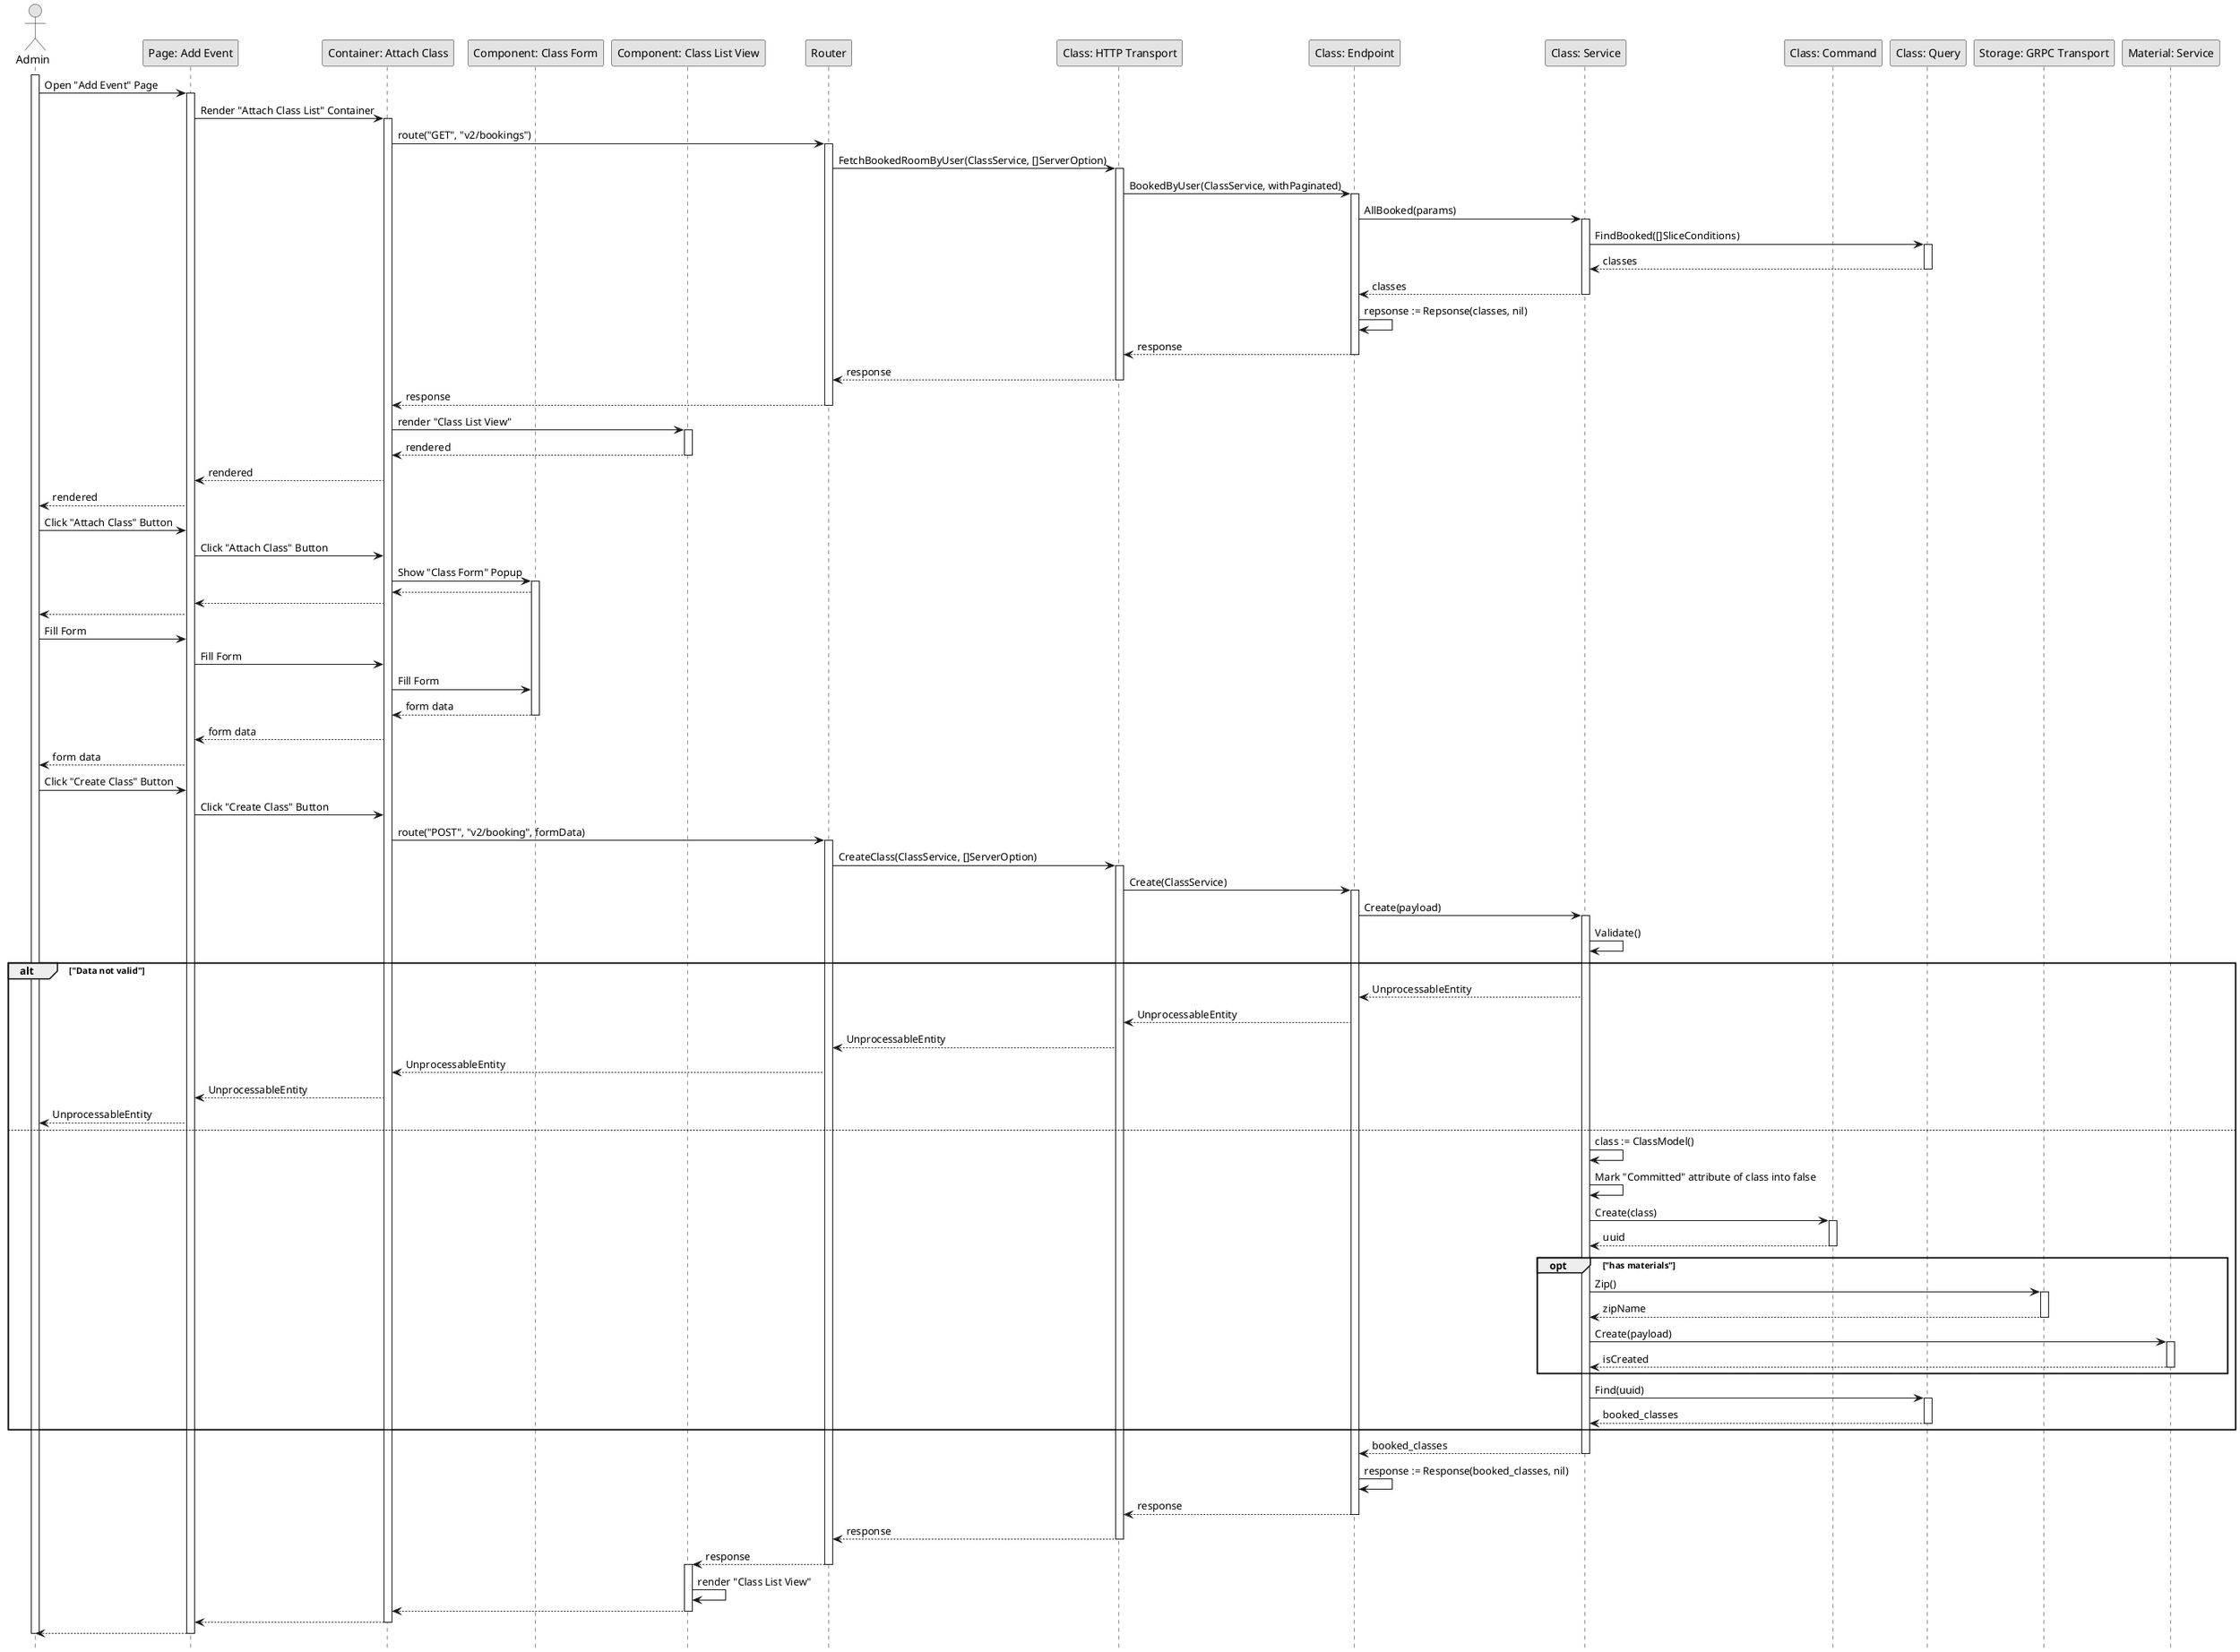 @startuml BookingClass

skinparam Monochrome true
skinparam Shadowing false
hide footbox

actor Admin
participant "Page: Add Event" as AddEventPage
participant "Container: Attach Class" as AttachClassListContainer
participant "Component: Class Form" as ClassForm
participant "Component: Class List View" as ClassListView
participant "Router" as Router
participant "Class: HTTP Transport" as ClassHTTPTransport
participant "Class: Endpoint" as ClassEndpoint
participant "Class: Service" as ClassService
participant "Class: Command" as ClassCommand
participant "Class: Query" as ClassQuery
participant "Storage: GRPC Transport" as StorageGRPCTransport
participant "Material: Service" as MaterialService

activate Admin

Admin->AddEventPage: Open "Add Event" Page
activate AddEventPage
AddEventPage->AttachClassListContainer: Render "Attach Class List" Container
activate AttachClassListContainer
AttachClassListContainer->Router: route("GET", "v2/bookings")
activate Router
Router->ClassHTTPTransport: FetchBookedRoomByUser(ClassService, []ServerOption)
activate ClassHTTPTransport
ClassHTTPTransport->ClassEndpoint: BookedByUser(ClassService, withPaginated)
activate ClassEndpoint
ClassEndpoint->ClassService: AllBooked(params)

activate ClassService
ClassService->ClassQuery: FindBooked([]SliceConditions)
activate ClassQuery
ClassQuery-->ClassService: classes
deactivate ClassQuery
ClassService-->ClassEndpoint: classes
deactivate ClassService
ClassEndpoint->ClassEndpoint: repsonse := Repsonse(classes, nil)
ClassEndpoint-->ClassHTTPTransport: response
deactivate ClassEndpoint
ClassHTTPTransport-->Router: response
deactivate ClassHTTPTransport
Router-->AttachClassListContainer: response
deactivate Router
AttachClassListContainer->ClassListView: render "Class List View"
activate ClassListView
ClassListView-->AttachClassListContainer: rendered
deactivate ClassListView
AttachClassListContainer-->AddEventPage: rendered
AddEventPage-->Admin: rendered

Admin->AddEventPage: Click "Attach Class" Button
AddEventPage->AttachClassListContainer: Click "Attach Class" Button
AttachClassListContainer->ClassForm: Show "Class Form" Popup
activate ClassForm
ClassForm-->AttachClassListContainer
AttachClassListContainer-->AddEventPage
AddEventPage-->Admin

Admin->AddEventPage: Fill Form
AddEventPage->AttachClassListContainer: Fill Form
AttachClassListContainer->ClassForm: Fill Form
ClassForm-->AttachClassListContainer: form data
deactivate ClassForm
AttachClassListContainer-->AddEventPage: form data
AddEventPage-->Admin: form data

Admin->AddEventPage: Click "Create Class" Button
AddEventPage->AttachClassListContainer: Click "Create Class" Button
AttachClassListContainer->Router: route("POST", "v2/booking", formData)
activate Router
Router->ClassHTTPTransport: CreateClass(ClassService, []ServerOption)
activate ClassHTTPTransport
ClassHTTPTransport->ClassEndpoint: Create(ClassService)
activate ClassEndpoint
ClassEndpoint->ClassService: Create(payload)

activate ClassService
ClassService->ClassService: Validate()

alt "Data not valid"
    ClassService-->ClassEndpoint: UnprocessableEntity
    ClassEndpoint-->ClassHTTPTransport: UnprocessableEntity
    ClassHTTPTransport-->Router: UnprocessableEntity
    Router-->AttachClassListContainer: UnprocessableEntity
    AttachClassListContainer-->AddEventPage: UnprocessableEntity
    AddEventPage-->Admin: UnprocessableEntity
else
    ClassService->ClassService: class := ClassModel()
    ClassService->ClassService: Mark "Committed" attribute of class into false
    ClassService->ClassCommand: Create(class)
    activate ClassCommand
    ClassCommand-->ClassService: uuid
    deactivate ClassCommand

    opt "has materials"
        ClassService->StorageGRPCTransport: Zip()
        activate StorageGRPCTransport
        StorageGRPCTransport-->ClassService: zipName
        deactivate StorageGRPCTransport

        ClassService->MaterialService: Create(payload)
        activate MaterialService
        MaterialService-->ClassService: isCreated
        deactivate MaterialService
    end

    ClassService->ClassQuery: Find(uuid)
    activate ClassQuery
    ClassQuery-->ClassService: booked_classes
    deactivate ClassQuery
end

ClassService-->ClassEndpoint: booked_classes
deactivate ClassService
ClassEndpoint->ClassEndpoint: response := Response(booked_classes, nil)
ClassEndpoint-->ClassHTTPTransport: response
deactivate ClassEndpoint
ClassHTTPTransport-->Router: response
deactivate ClassHTTPTransport
Router-->ClassListView: response
deactivate Router
activate ClassListView
ClassListView->ClassListView: render "Class List View"
ClassListView-->AttachClassListContainer
deactivate ClassListView
AttachClassListContainer-->AddEventPage
deactivate AttachClassListContainer
AddEventPage-->Admin
deactivate AddEventPage

deactivate Admin

@enduml